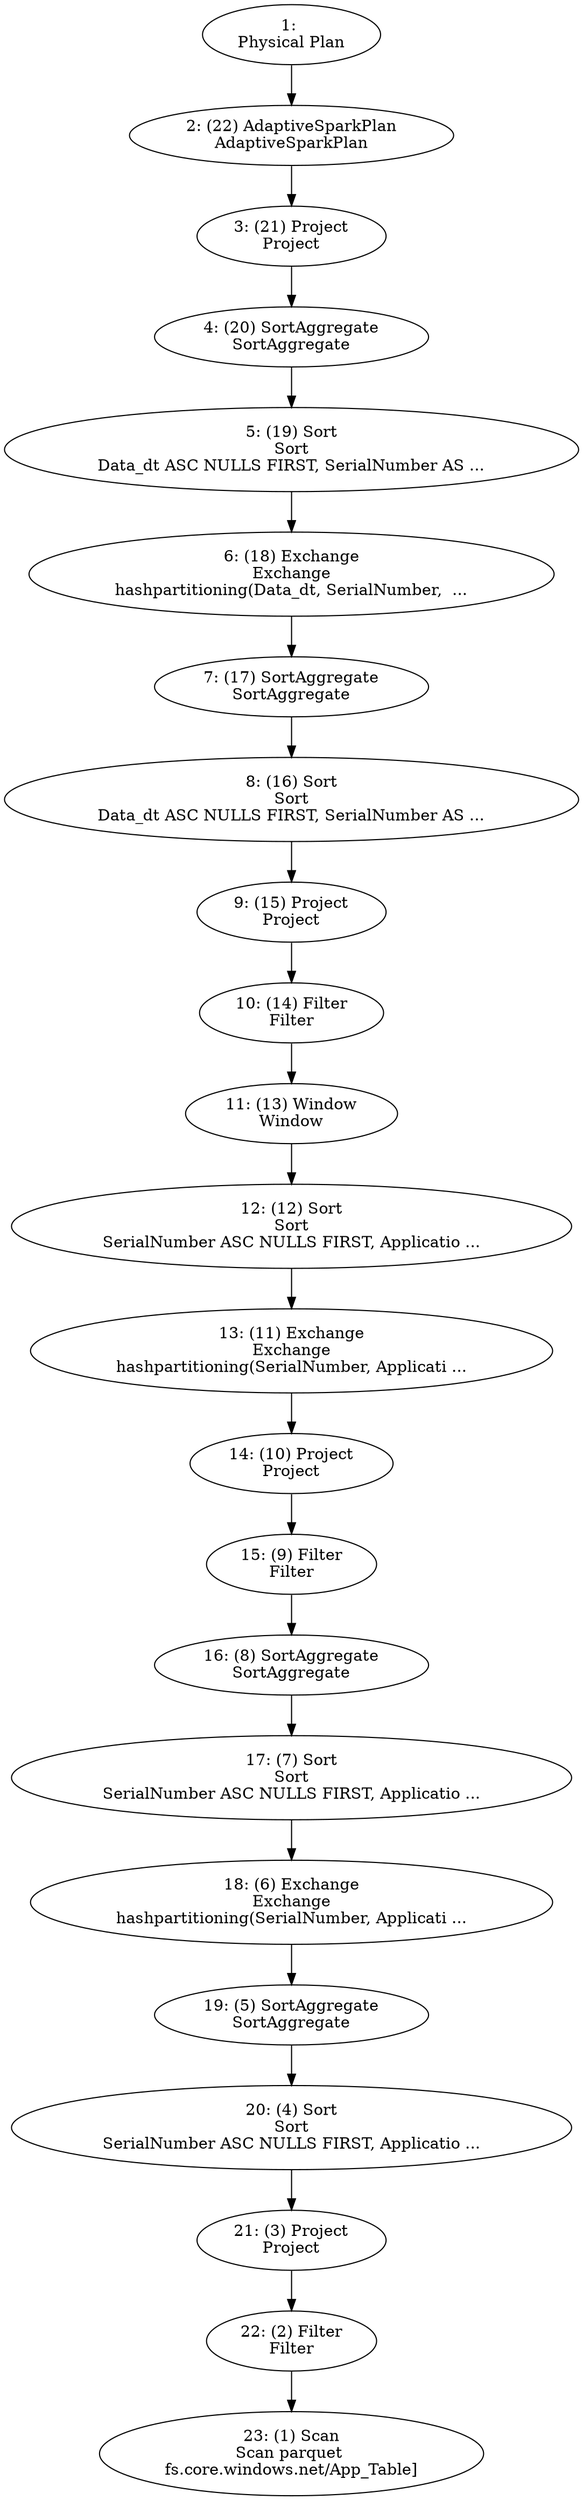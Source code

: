 digraph exec_plan{
n1 [label="1: \nPhysical Plan", htmltip="<!DOCTYPE html> <html> <body></body> </html>"];
n2 [label="2: (22) AdaptiveSparkPlan\nAdaptiveSparkPlan", htmltip="<!DOCTYPE html> <html> <body>note: AdaptiveSparkPlan; <p>Arguments::  isFinalPlan=false</body> </html>"];
n3 [label="3: (21) Project\nProject", htmltip="<!DOCTYPE html> <html> <body>note: Project</body> </html>"];
n4 [label="4: (20) SortAggregate\nSortAggregate", htmltip="<!DOCTYPE html> <html> <body>note: SortAggregate; <p>Keys:  [4]: [Data_dt, SerialNumber, ApplicationName, MacAddress]; <p>Functions:  [10]: [finalmerge_sum(merge sum) AS sum(DownByte_diff), finalmerge_sum(merge sum) AS sum(UpByte_diff), finalmerge_max(merge max) AS max(DownByte_Tput), finalmerge_max(merge max) AS max(UpByte_Tput), finalmerge_count(merge countL) AS count(UTC)L, finalmerge_first(merge first, valueSet) AS first(VendorName)(), finalmerge_first(merge first, valueSet) AS first(OsName)(), finalmerge_first(merge first, valueSet) AS first(ApplicationClassName)(), finalmerge_first(merge first, valueSet) AS first(ApplicationTypeName)(), finalmerge_first(merge first, valueSet) AS first(FamilyName)()]; <p>Aggregate:  Attributes [10]: [sum(DownByte_diff), sum(UpByte_diff), max(DownByte_Tput), max(UpByte_Tput), count(UTC)L, first(VendorName)(), first(OsName)(), first(ApplicationClassName)(), first(ApplicationTypeName)(), first(FamilyName)()]; <p>Results:  [14]: [Data_dt, SerialNumber, ApplicationName, MacAddress, sum(DownByte_diff) AS DL_USAGE_bytes, sum(UpByte_diff) AS UL_USAGE_bytes, max(DownByte_Tput) AS Max_DL_Tput_bps, max(UpByte_Tput) AS Max_UL_Tput_bps, count(UTC)L AS num_recordsL, first(VendorName)() AS Vendor, first(OsName)() AS OsName, first(ApplicationClassName)() AS ApplicationClassName, first(ApplicationTypeName)() AS ApplicationTypeName, first(FamilyName)() AS FamilyName]</body> </html>"];
n5 [label="5: (19) Sort\nSort
Data_dt ASC NULLS FIRST, SerialNumber AS ...", htmltip="<!DOCTYPE html> <html> <body>note: Sort; <p>Arguments::  [Data_dt ASC NULLS FIRST, SerialNumber ASC NULLS FIRST, ApplicationName ASC NULLS FIRST, MacAddress ASC NULLS FIRST], false, 0</body> </html>"];
n6 [label="6: (18) Exchange\nExchange
hashpartitioning(Data_dt, SerialNumber,  ...", htmltip="<!DOCTYPE html> <html> <body>note: Exchange; <p>Arguments::  hashpartitioning(Data_dt, SerialNumber, ApplicationName, MacAddress, 5000), ENSURE_REQUIREMENTS, [id=]</body> </html>"];
n7 [label="7: (17) SortAggregate\nSortAggregate", htmltip="<!DOCTYPE html> <html> <body>note: SortAggregate; <p>Keys:  [4]: [Data_dt, SerialNumber, ApplicationName, MacAddress]; <p>Functions:  [10]: [partial_sum(DownByte_diff) AS sum, partial_sum(UpByte_diff) AS sum, partial_max(DownByte_Tput) AS max, partial_max(UpByte_Tput) AS max, partial_count(UTC) AS countL, partial_first(VendorName, false) AS (first, valueSet), partial_first(OsName, false) AS (first, valueSet), partial_first(ApplicationClassName, false) AS (first, valueSet), partial_first(ApplicationTypeName, false) AS (first, valueSet), partial_first(FamilyName, false) AS (first, valueSet)]; <p>Aggregate:  Attributes [15]: [sum, sum, max, max, countL, first, valueSet, first, valueSet, first, valueSet, first, valueSet, first, valueSet]; <p>Results:  [19]: [Data_dt, SerialNumber, ApplicationName, MacAddress, sum, sum, max, max, countL, first, valueSet, first, valueSet, first, valueSet, first, valueSet, first, valueSet]</body> </html>"];
n8 [label="8: (16) Sort\nSort
Data_dt ASC NULLS FIRST, SerialNumber AS ...", htmltip="<!DOCTYPE html> <html> <body>note: Sort; <p>Arguments::  [Data_dt ASC NULLS FIRST, SerialNumber ASC NULLS FIRST, ApplicationName ASC NULLS FIRST, MacAddress ASC NULLS FIRST], false, 0</body> </html>"];
n9 [label="9: (15) Project\nProject", htmltip="<!DOCTYPE html> <html> <body>note: Project</body> </html>"];
n10 [label="10: (14) Filter\nFilter", htmltip="<!DOCTYPE html> <html> <body>note: Filter; <p>Condition:  : ((isnotnull(DownByte_diff) AND isnotnull(UpByte_diff)) AND ((DownByte_diff > 0.0) AND (UpByte_diff > 0.0)))</body> </html>"];
n11 [label="11: (13) Window\nWindow", htmltip="<!DOCTYPE html> <html> <body>note: Window; <p>Arguments::  [SerialNumber, ApplicationName, MacAddress, UTC, VendorName, OsName, ApplicationClassName, ApplicationTypeName, FamilyName, Data_dt, (DownByte - lag(DownByte, -1, null) windowspecdefinition(SerialNumber, ApplicationId, ApplicationName, MacAddress, UTC ASC NULLS FIRST, specifiedwindowframe(RowFrame, -1, -1))) AS DownByte_diff, (UpByte - lag(UpByte, -1, null) windowspecdefinition(SerialNumber, ApplicationId, ApplicationName, MacAddress, UTC ASC NULLS FIRST, specifiedwindowframe(RowFrame, -1, -1))) AS UpByte_diff], [SerialNumber, ApplicationId, ApplicationName, MacAddress], [UTC ASC NULLS FIRST]</body> </html>"];
n12 [label="12: (12) Sort\nSort
SerialNumber ASC NULLS FIRST, Applicatio ...", htmltip="<!DOCTYPE html> <html> <body>note: Sort; <p>Arguments::  [SerialNumber ASC NULLS FIRST, ApplicationId ASC NULLS FIRST, ApplicationName ASC NULLS FIRST, MacAddress ASC NULLS FIRST, UTC ASC NULLS FIRST], false, 0</body> </html>"];
n13 [label="13: (11) Exchange\nExchange
hashpartitioning(SerialNumber, Applicati ...", htmltip="<!DOCTYPE html> <html> <body>note: Exchange; <p>Arguments::  hashpartitioning(SerialNumber, ApplicationId, ApplicationName, MacAddress, 5000), ENSURE_REQUIREMENTS, [id=]</body> </html>"];
n14 [label="14: (10) Project\nProject", htmltip="<!DOCTYPE html> <html> <body>note: Project</body> </html>"];
n15 [label="15: (9) Filter\nFilter", htmltip="<!DOCTYPE html> <html> <body>note: Filter; <p>Condition:  : ((isnotnull(DownByte) AND isnotnull(UpByte)) AND (isnotnull(cast(DownByte as double)) AND isnotnull(cast(UpByte as double))))</body> </html>"];
n16 [label="16: (8) SortAggregate\nSortAggregate", htmltip="<!DOCTYPE html> <html> <body>note: SortAggregate; <p>Keys:  [4]: [SerialNumber, ApplicationName, MacAddress, UTC]; <p>Functions:  [9]: [finalmerge_max(merge max) AS max(UpByte), finalmerge_max(merge max) AS max(DownByte), finalmerge_first(merge first, valueSet) AS first(ApplicationId)(), finalmerge_first(merge first, valueSet) AS first(VendorName)(), finalmerge_first(merge first, valueSet) AS first(OsName)(), finalmerge_first(merge first, valueSet) AS first(ApplicationClassName)(), finalmerge_first(merge first, valueSet) AS first(ApplicationTypeName)(), finalmerge_first(merge first, valueSet) AS first(FamilyName)(), finalmerge_first(merge first, valueSet) AS first(Data_dt)()]; <p>Aggregate:  Attributes [9]: [max(UpByte), max(DownByte), first(ApplicationId)(), first(VendorName)(), first(OsName)(), first(ApplicationClassName)(), first(ApplicationTypeName)(), first(FamilyName)(), first(Data_dt)()]; <p>Results:  [13]: [SerialNumber, ApplicationName, MacAddress, UTC, max(UpByte) AS UpByte, max(DownByte) AS DownByte, first(ApplicationId)() AS ApplicationId, first(VendorName)() AS VendorName, first(OsName)() AS OsName, first(ApplicationClassName)() AS ApplicationClassName, first(ApplicationTypeName)() AS ApplicationTypeName, first(FamilyName)() AS FamilyName, first(Data_dt)() AS Data_dt]</body> </html>"];
n17 [label="17: (7) Sort\nSort
SerialNumber ASC NULLS FIRST, Applicatio ...", htmltip="<!DOCTYPE html> <html> <body>note: Sort; <p>Arguments::  [SerialNumber ASC NULLS FIRST, ApplicationName ASC NULLS FIRST, MacAddress ASC NULLS FIRST, UTC ASC NULLS FIRST], false, 0</body> </html>"];
n18 [label="18: (6) Exchange\nExchange
hashpartitioning(SerialNumber, Applicati ...", htmltip="<!DOCTYPE html> <html> <body>note: Exchange; <p>Arguments::  hashpartitioning(SerialNumber, ApplicationName, MacAddress, UTC, 5000), ENSURE_REQUIREMENTS, [id=]</body> </html>"];
n19 [label="19: (5) SortAggregate\nSortAggregate", htmltip="<!DOCTYPE html> <html> <body>note: SortAggregate; <p>Keys:  [4]: [SerialNumber, ApplicationName, MacAddress, UTC]; <p>Functions:  [9]: [partial_max(UpByte) AS max, partial_max(DownByte) AS max, partial_first(ApplicationId, false) AS (first, valueSet), partial_first(VendorName, false) AS (first, valueSet), partial_first(OsName, false) AS (first, valueSet), partial_first(ApplicationClassName, false) AS (first, valueSet), partial_first(ApplicationTypeName, false) AS (first, valueSet), partial_first(FamilyName, false) AS (first, valueSet), partial_first(Data_dt, false) AS (first, valueSet)]; <p>Aggregate:  Attributes [16]: [max, max, first, valueSet, first, valueSet, first, valueSet, first, valueSet, first, valueSet, first, valueSet, first, valueSet]; <p>Results:  [20]: [SerialNumber, ApplicationName, MacAddress, UTC, max, max, first, valueSet, first, valueSet, first, valueSet, first, valueSet, first, valueSet, first, valueSet, first, valueSet]</body> </html>"];
n20 [label="20: (4) Sort\nSort
SerialNumber ASC NULLS FIRST, Applicatio ...", htmltip="<!DOCTYPE html> <html> <body>note: Sort; <p>Arguments::  [SerialNumber ASC NULLS FIRST, ApplicationName ASC NULLS FIRST, MacAddress ASC NULLS FIRST, UTC ASC NULLS FIRST], false, 0</body> </html>"];
n21 [label="21: (3) Project\nProject", htmltip="<!DOCTYPE html> <html> <body>note: Project</body> </html>"];
n22 [label="22: (2) Filter\nFilter", htmltip="<!DOCTYPE html> <html> <body>note: Filter; <p>Condition:  : (isnotnull(UTC) AND Contains(UTC, 2023-02-03))</body> </html>"];
n23 [label="23: (1) Scan\nScan parquet \nfs.core.windows.net/App_Table]", htmltip="<!DOCTYPE html> <html> <body>note: Scan parquet; <p>Batched::  true; <p>Location::  PreparedDeltaFileIndex [abfss://gold@cplusstorageaccountprd.dfs.core.windows.net/App_Table]; <p>PartitionFilters::  [isnotnull(Data_dt), Contains(Data_dt, 2023-02-03)]; <p>PushedFilters::  [IsNotNull(UTC), StringContains(UTC,2023-02-03)]; <p>ReadSchema::  struct<SerialNumber:string,UTC:string,ApplicationId:string,ApplicationName:string,MacAddress:string,VendorName:string,OsName:string,ApplicationClassName:string,ApplicationTypeName:string,FamilyName:string,UpByte:string,DownByte:string></body> </html>"];
n1 -> n2;
n2 -> n3;
n3 -> n4;
n4 -> n5;
n5 -> n6;
n6 -> n7;
n7 -> n8;
n8 -> n9;
n9 -> n10;
n10 -> n11;
n11 -> n12;
n12 -> n13;
n13 -> n14;
n14 -> n15;
n15 -> n16;
n16 -> n17;
n17 -> n18;
n18 -> n19;
n19 -> n20;
n20 -> n21;
n21 -> n22;
n22 -> n23;
}
